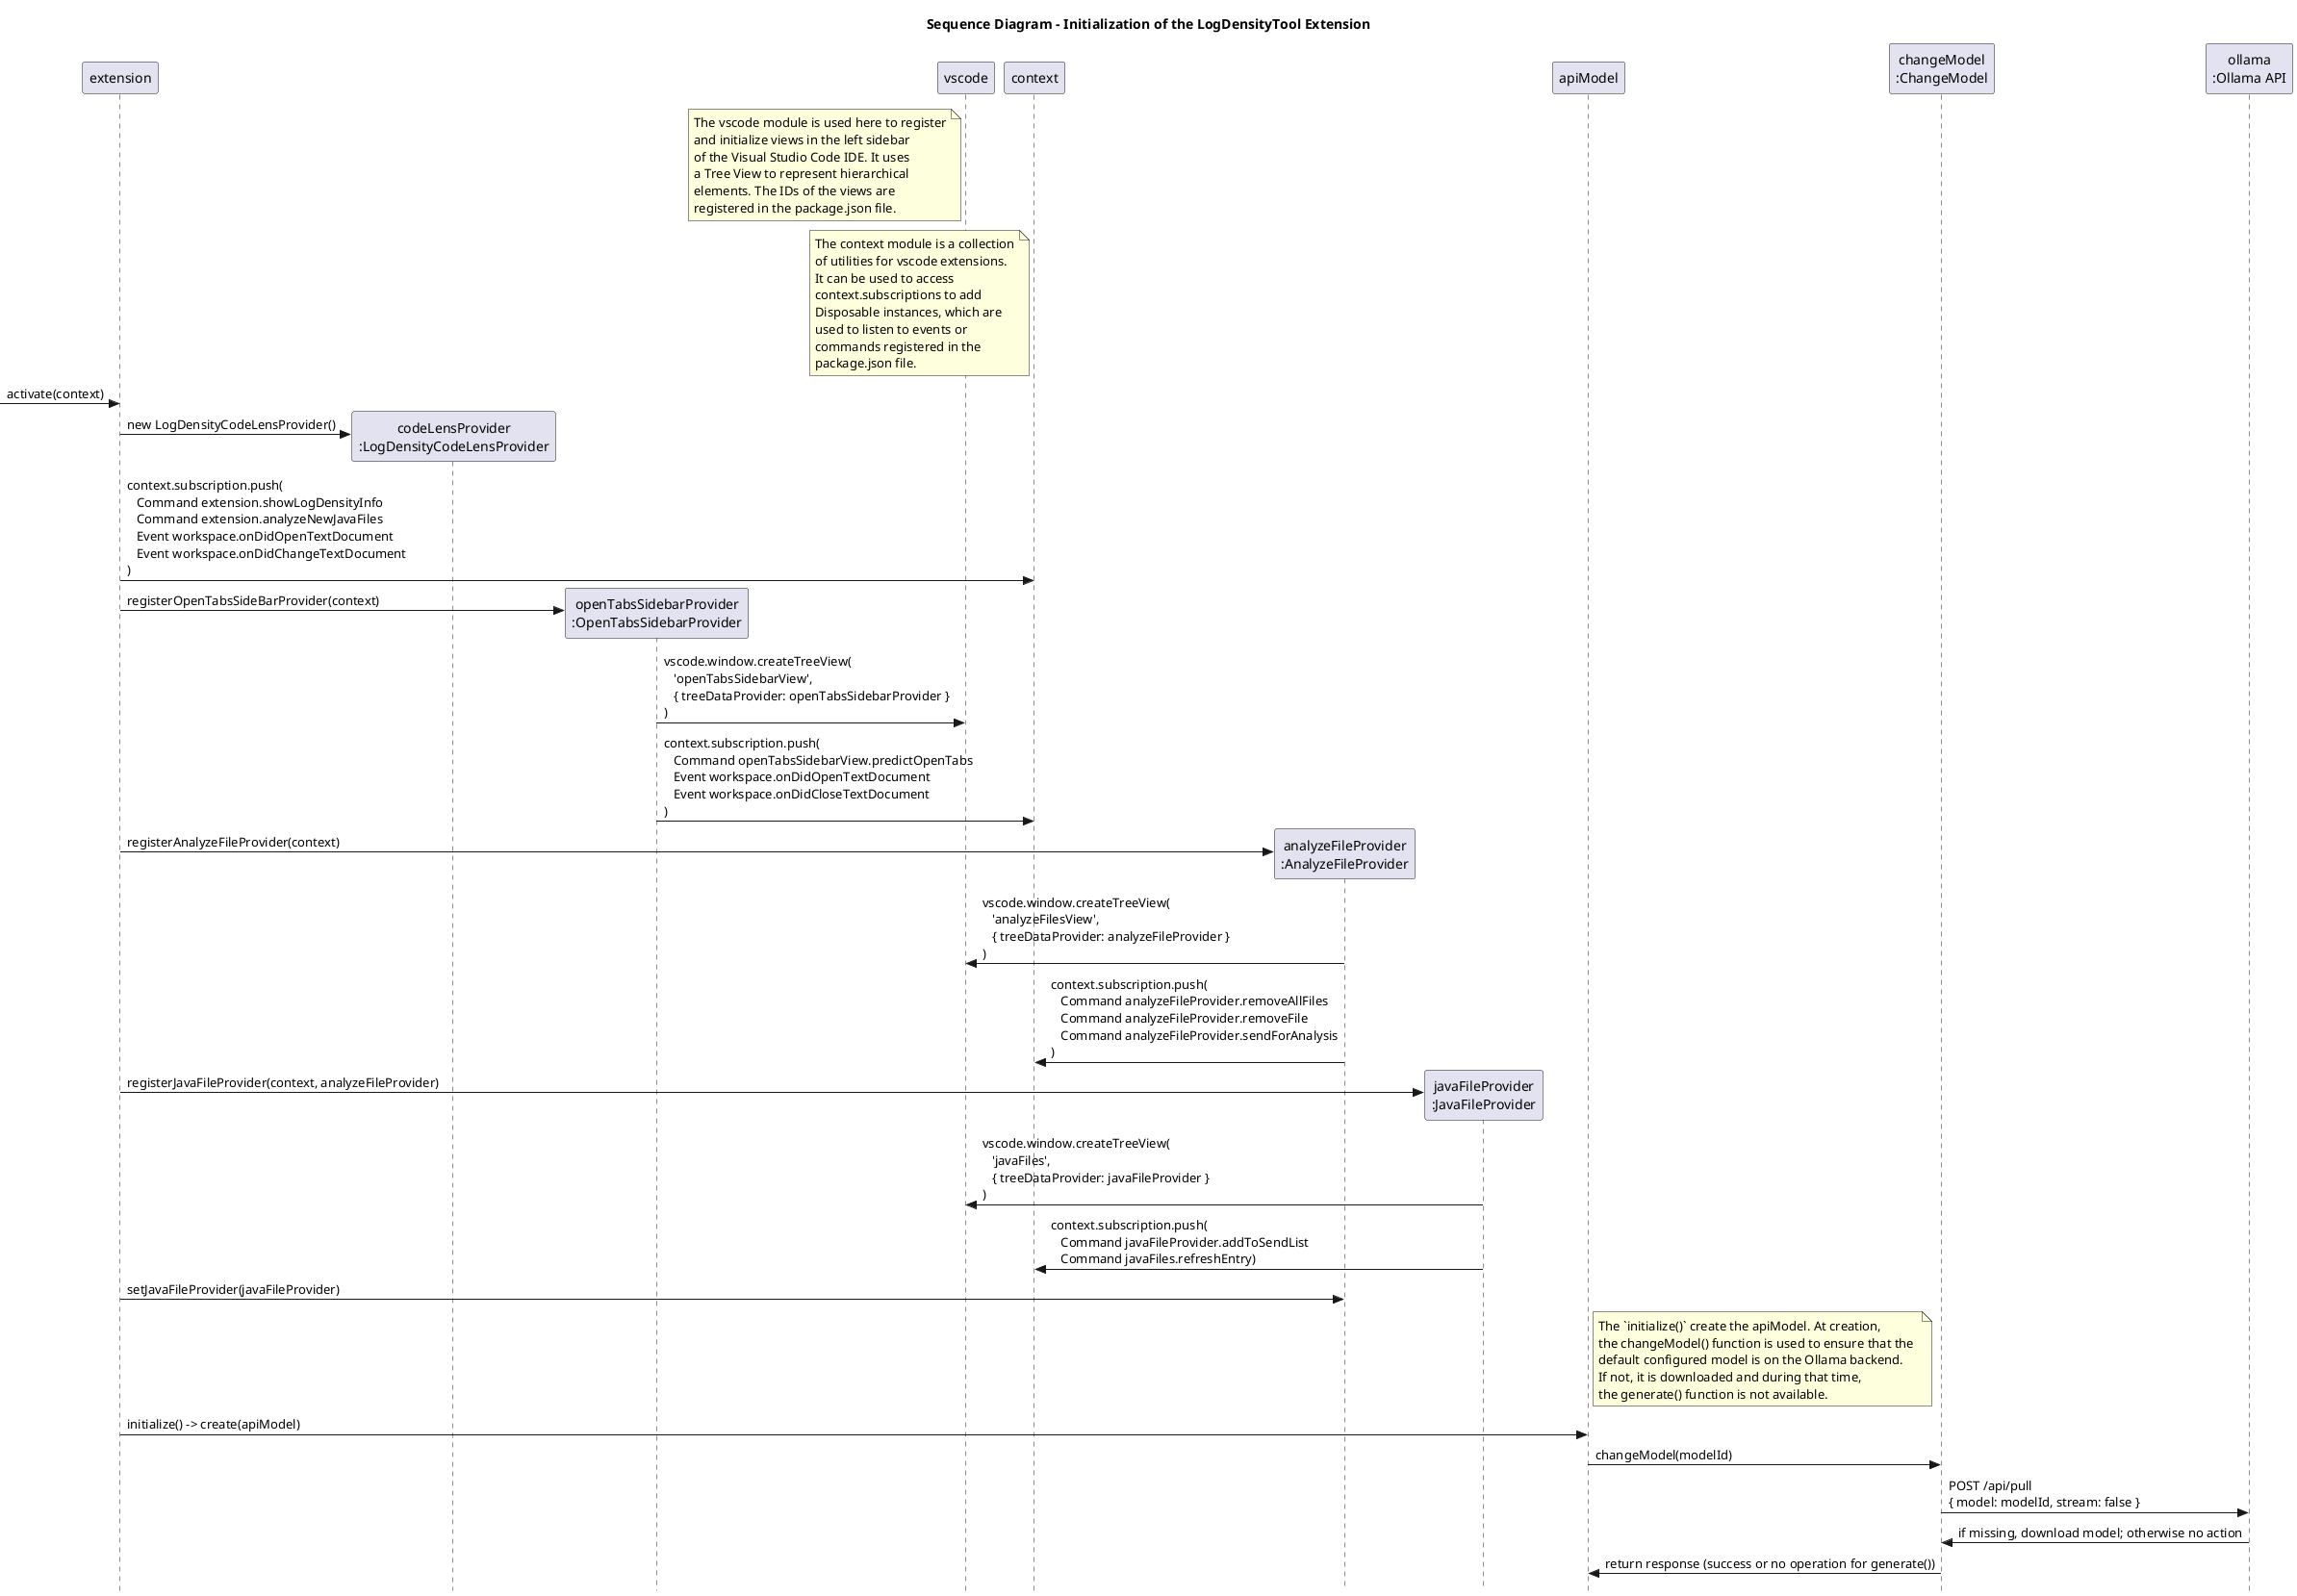 @startuml ds - initialization extension
title Sequence Diagram - Initialization of the LogDensityTool Extension
skinparam style strictuml

participant "extension" as extension
note left of vscode
The vscode module is used here to register
and initialize views in the left sidebar
of the Visual Studio Code IDE. It uses
a Tree View to represent hierarchical
elements. The IDs of the views are
registered in the package.json file.
end note
note left of context
The context module is a collection
of utilities for vscode extensions.
It can be used to access 
context.subscriptions to add 
Disposable instances, which are
used to listen to events or
commands registered in the 
package.json file.
end note

-> extension : activate(context)

extension -> "codeLensProvider\n:LogDensityCodeLensProvider" as codeLensProvider ** : new LogDensityCodeLensProvider()
extension -> context : context.subscription.push(\n   Command extension.showLogDensityInfo\n   Command extension.analyzeNewJavaFiles\n   Event workspace.onDidOpenTextDocument\n   Event workspace.onDidChangeTextDocument\n)

extension -> "openTabsSidebarProvider\n:OpenTabsSidebarProvider" as sidebar ** : registerOpenTabsSideBarProvider(context)

participant ":vscode" as vscode
participant "context\n:ExtensionContext" as context

sidebar -> vscode : vscode.window.createTreeView(\n   'openTabsSidebarView',\n   { treeDataProvider: openTabsSidebarProvider }\n)
sidebar -> context : context.subscription.push(\n   Command openTabsSidebarView.predictOpenTabs\n   Event workspace.onDidOpenTextDocument\n   Event workspace.onDidCloseTextDocument\n)

extension -> "analyzeFileProvider\n:AnalyzeFileProvider" as analyze ** : registerAnalyzeFileProvider(context)
analyze -> vscode : vscode.window.createTreeView(\n   'analyzeFilesView',\n   { treeDataProvider: analyzeFileProvider }\n)
analyze -> context : context.subscription.push(\n   Command analyzeFileProvider.removeAllFiles\n   Command analyzeFileProvider.removeFile\n   Command analyzeFileProvider.sendForAnalysis\n)

extension -> "javaFileProvider\n:JavaFileProvider" as provider ** : registerJavaFileProvider(context, analyzeFileProvider)
provider -> vscode : vscode.window.createTreeView(\n   'javaFiles',\n   { treeDataProvider: javaFileProvider }\n)
provider -> context : context.subscription.push(\n   Command javaFileProvider.addToSendList\n   Command javaFiles.refreshEntry)

extension -> analyze : setJavaFileProvider(javaFileProvider)




' Adding the new changeModel sequence at apiModel creation
participant "apiModel" as apiModel
participant "changeModel\n:ChangeModel" as changeModel
participant "ollama\n:Ollama API" as ollama

note right of apiModel
The `initialize()` create the apiModel. At creation,
the changeModel() function is used to ensure that the 
default configured model is on the Ollama backend. 
If not, it is downloaded and during that time, 
the generate() function is not available.
end note


extension -> apiModel : initialize() -> create(apiModel)
apiModel -> changeModel : changeModel(modelId)
changeModel -> ollama : POST /api/pull\n{ model: modelId, stream: false }
ollama -> changeModel : if missing, download model; otherwise no action
changeModel -> apiModel : return response (success or no operation for generate())

@enduml